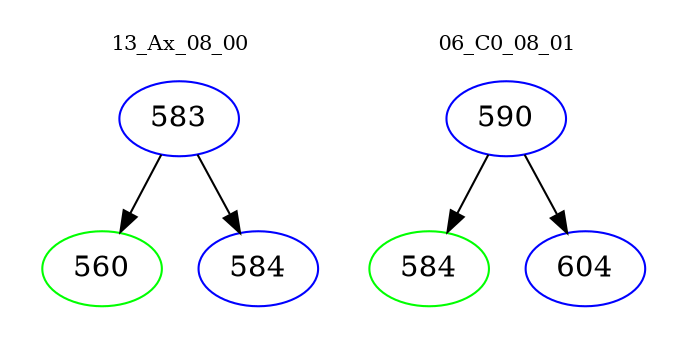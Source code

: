 digraph{
subgraph cluster_0 {
color = white
label = "13_Ax_08_00";
fontsize=10;
T0_583 [label="583", color="blue"]
T0_583 -> T0_560 [color="black"]
T0_560 [label="560", color="green"]
T0_583 -> T0_584 [color="black"]
T0_584 [label="584", color="blue"]
}
subgraph cluster_1 {
color = white
label = "06_C0_08_01";
fontsize=10;
T1_590 [label="590", color="blue"]
T1_590 -> T1_584 [color="black"]
T1_584 [label="584", color="green"]
T1_590 -> T1_604 [color="black"]
T1_604 [label="604", color="blue"]
}
}
